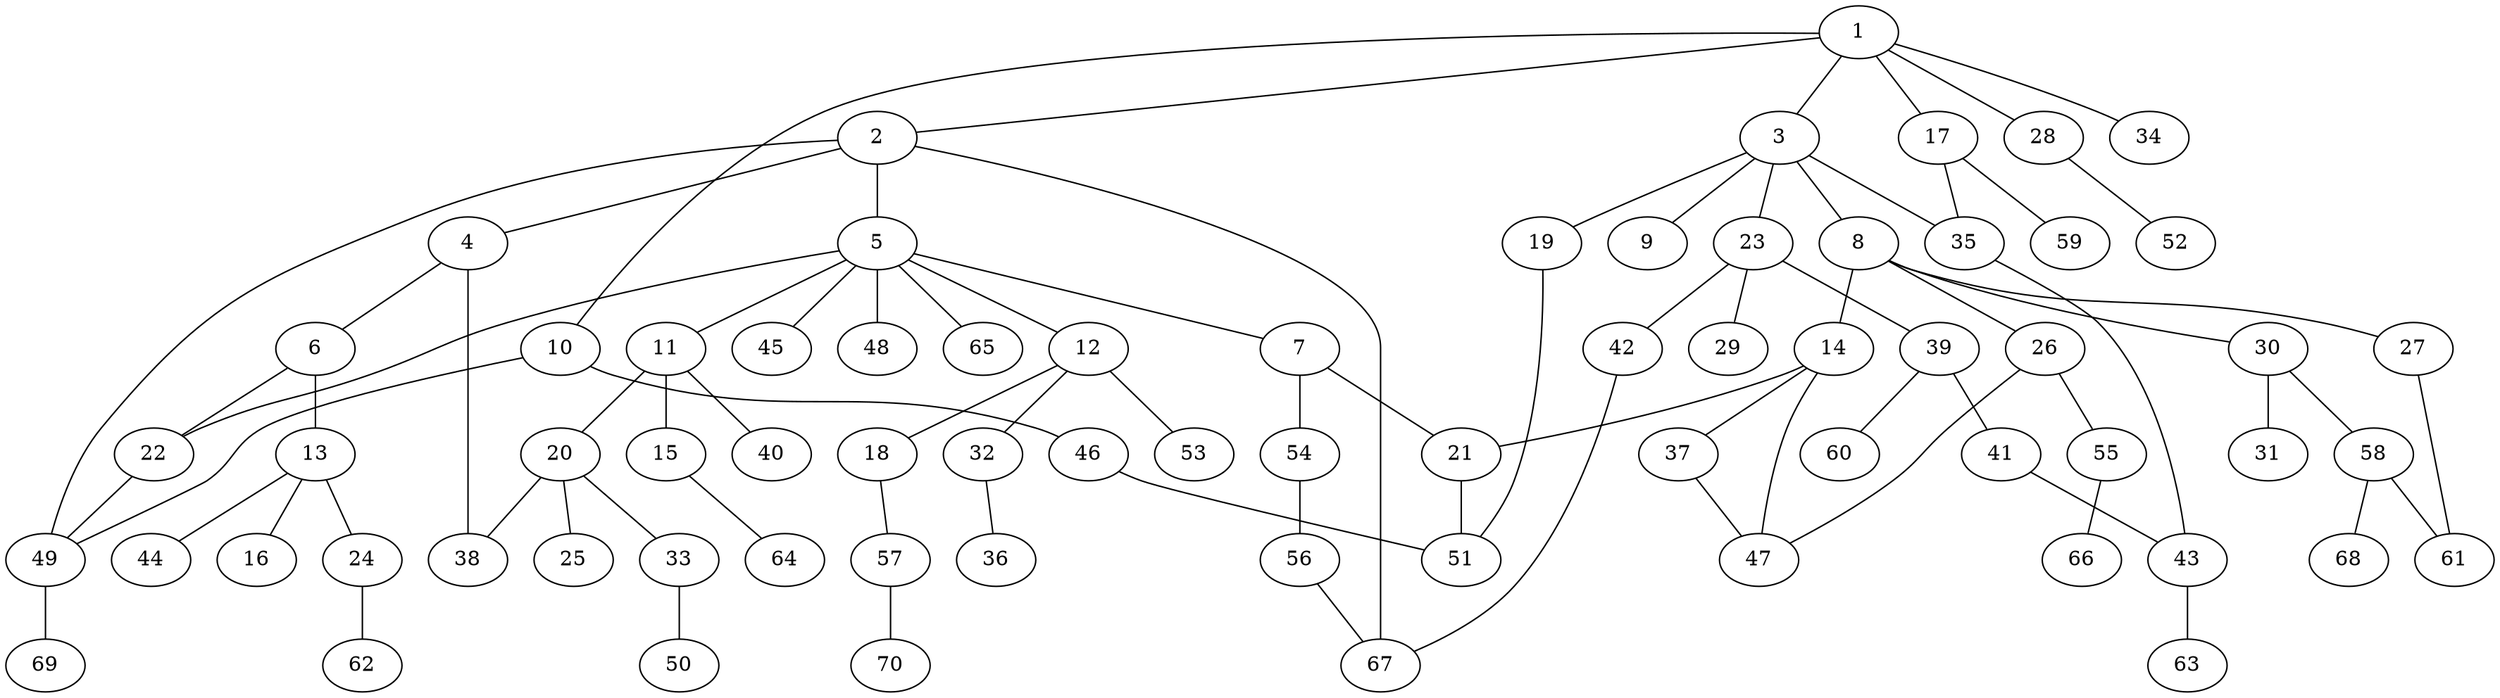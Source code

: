 graph graphname {1--2
1--3
1--10
1--17
1--28
1--34
2--4
2--5
2--49
2--67
3--8
3--9
3--19
3--23
3--35
4--6
4--38
5--7
5--11
5--12
5--22
5--45
5--48
5--65
6--13
6--22
7--21
7--54
8--14
8--26
8--27
8--30
10--46
10--49
11--15
11--20
11--40
12--18
12--32
12--53
13--16
13--24
13--44
14--21
14--37
14--47
15--64
17--35
17--59
18--57
19--51
20--25
20--33
20--38
21--51
22--49
23--29
23--39
23--42
24--62
26--47
26--55
27--61
28--52
30--31
30--58
32--36
33--50
35--43
37--47
39--41
39--60
41--43
42--67
43--63
46--51
49--69
54--56
55--66
56--67
57--70
58--61
58--68
}